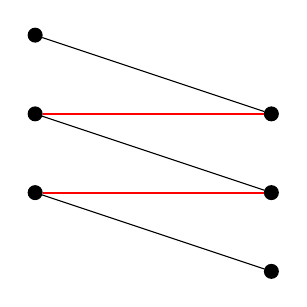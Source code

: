 \begin{tikzpicture}[every node/.style={draw,inner sep=0pt,minimum size=5pt,fill,circle},matching/.style={red,thick}]
	\node at (3,1) (a) {};
	\node at (0,2) (b) {};
	\node at (0,3) (c) {};
	\node at (3,2) (f) {};
	\node at (3,3) (g) {};
	\node at (0,4) (h) {};

	\draw		(a) -- (b);
	\draw[matching]	(b) -- (f);
	\draw		(f) -- (c);
	\draw[matching]	(c) -- (g);
	\draw		(g) -- (h);
\end{tikzpicture}
